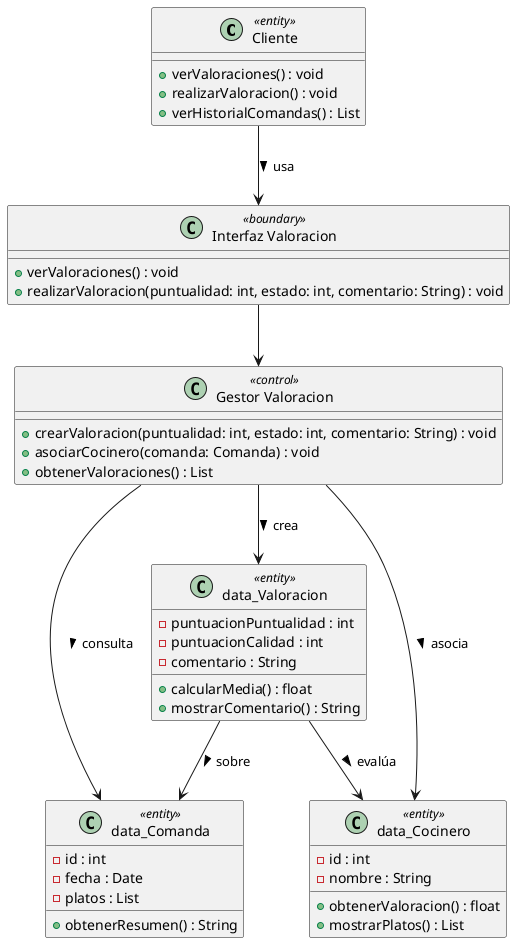 @startuml


class Cliente <<entity>> {
  +verValoraciones() : void
  +realizarValoracion() : void
  +verHistorialComandas() : List
}

class "data_Valoracion" as Valoracion <<entity>> {
  - puntuacionPuntualidad : int
  - puntuacionCalidad : int
  - comentario : String
  + calcularMedia() : float
  + mostrarComentario() : String
}

class "data_Comanda" as Comanda <<entity>> {
  - id : int
  - fecha : Date
  - platos : List
  + obtenerResumen() : String
}

class "data_Cocinero" as Cocinero <<entity>> {
  - id : int
  - nombre : String
  + obtenerValoracion() : float
  + mostrarPlatos() : List
}


class "Interfaz Valoracion" as InterfazValoracion <<boundary>> {
  +verValoraciones() : void
  +realizarValoracion(puntualidad: int, estado: int, comentario: String) : void
}


class "Gestor Valoracion" as GestorValoracion <<control>> {
  +crearValoracion(puntualidad: int, estado: int, comentario: String) : void
  +asociarCocinero(comanda: Comanda) : void
  +obtenerValoraciones() : List
}


Cliente --> InterfazValoracion : usa >
InterfazValoracion --> GestorValoracion
GestorValoracion --> Valoracion : crea >
GestorValoracion --> Comanda : consulta >
GestorValoracion --> Cocinero : asocia >

Valoracion --> Cocinero : evalúa >
Valoracion --> Comanda : sobre >

@enduml

